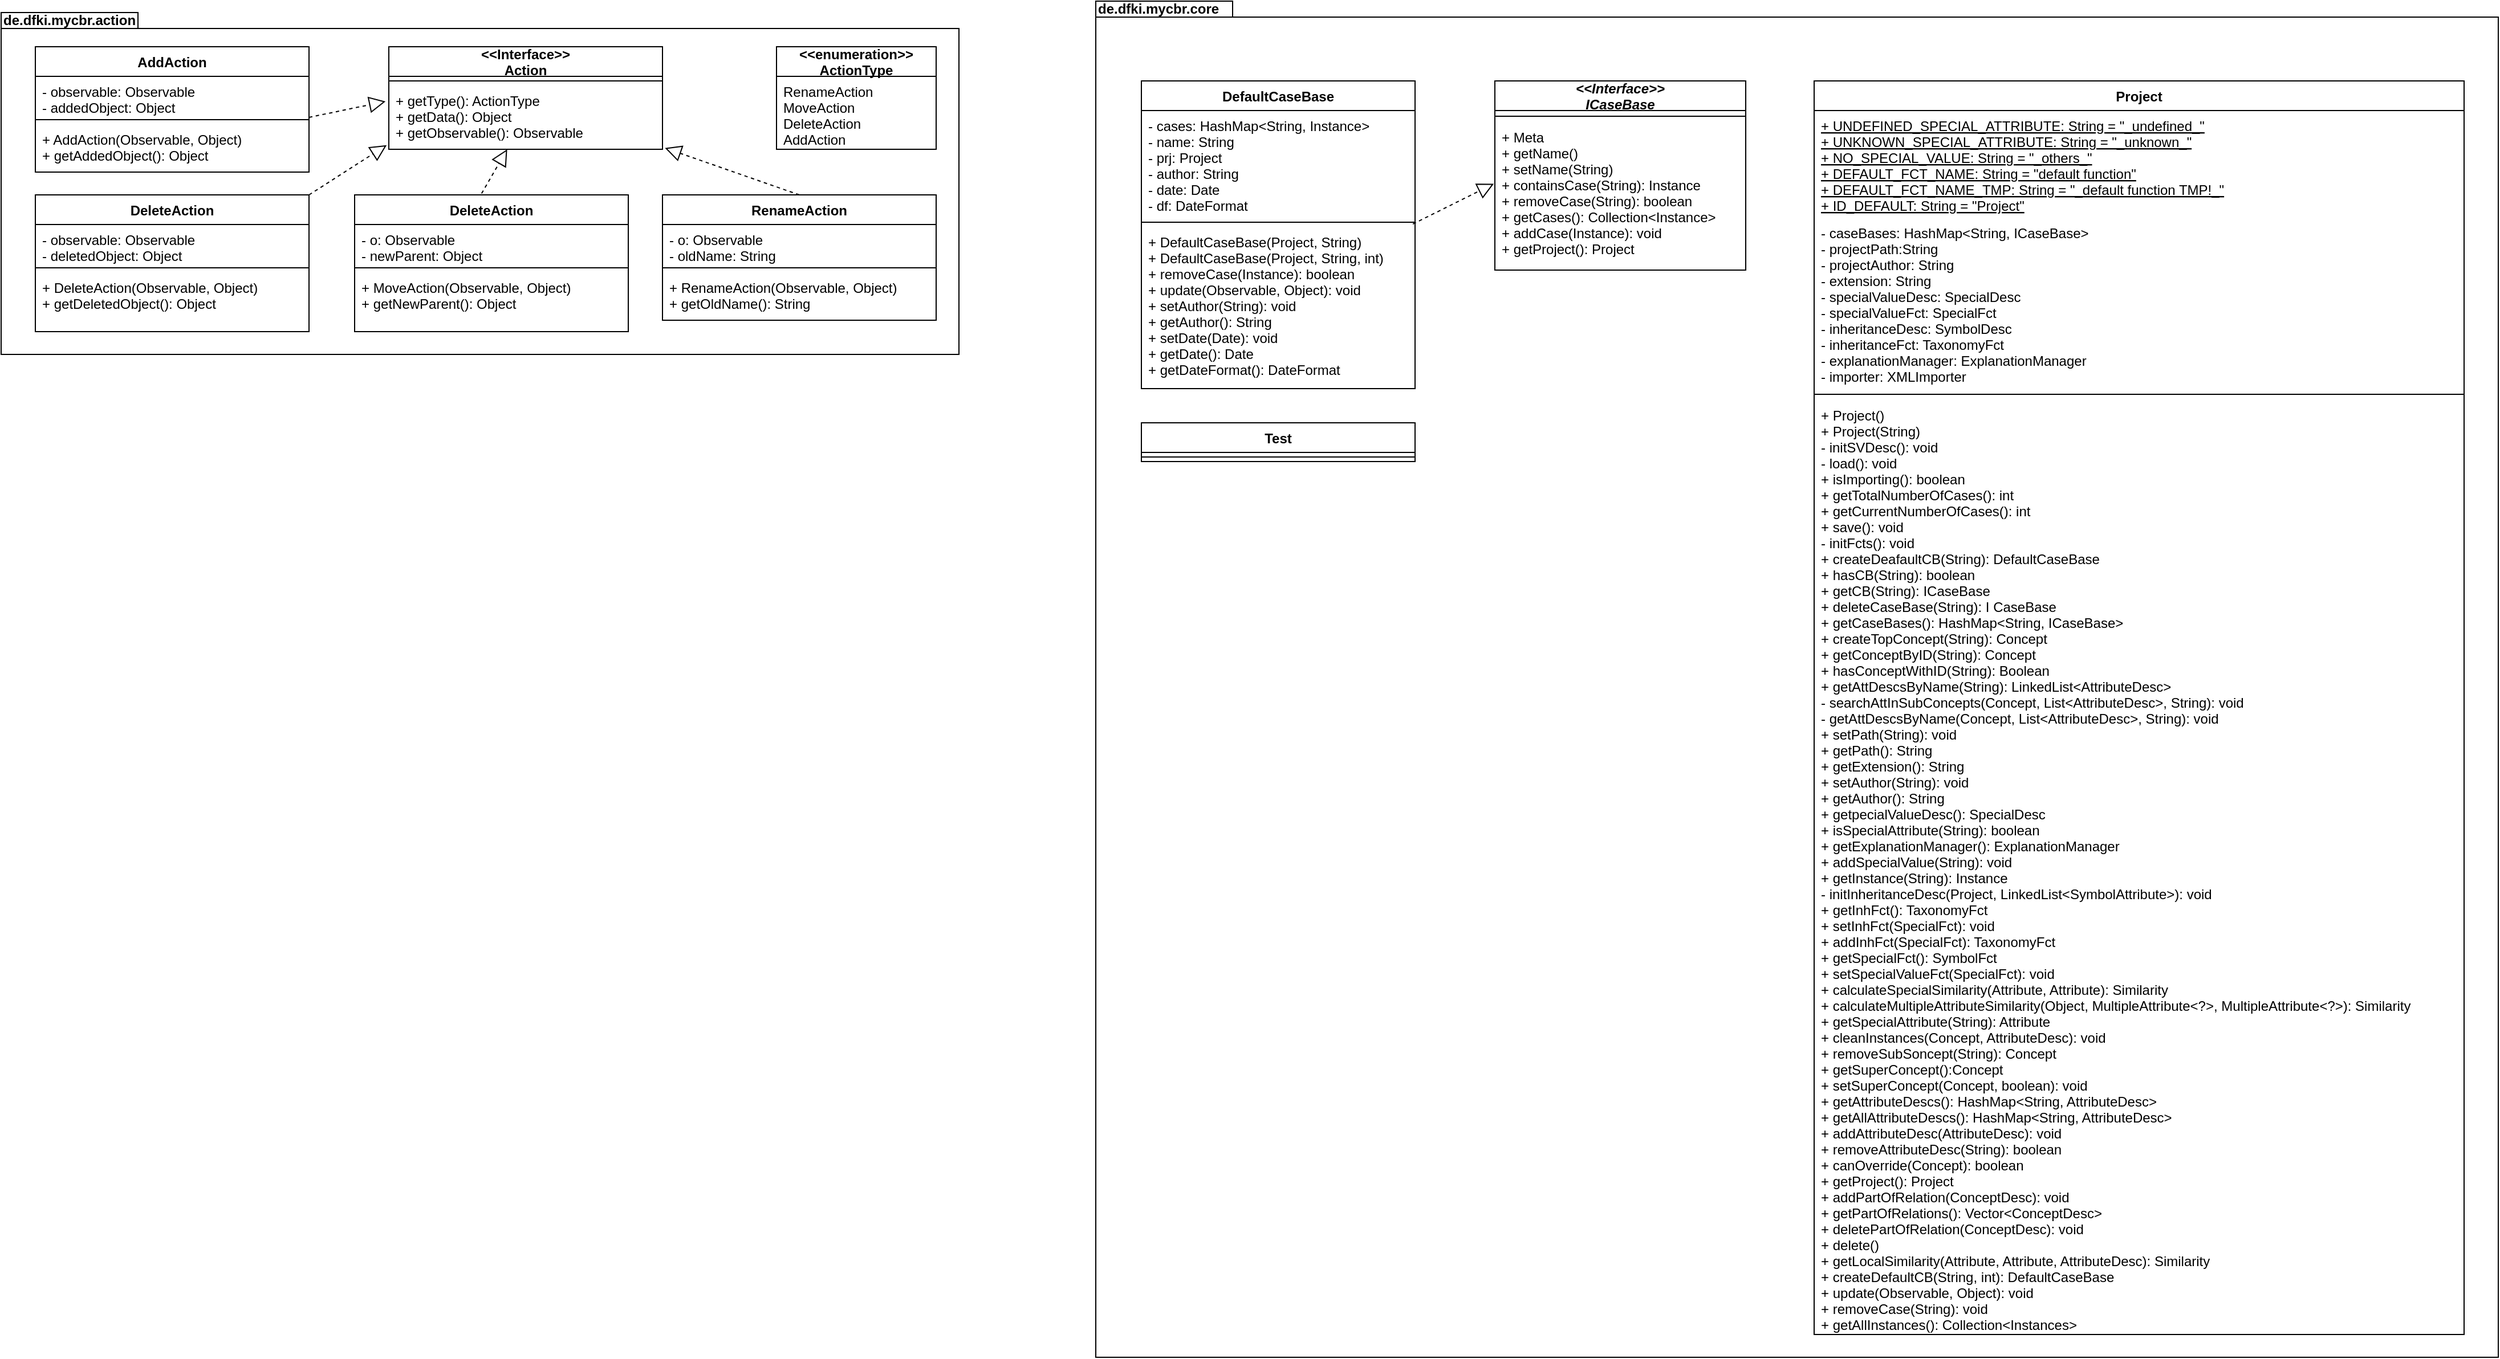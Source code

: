 <mxfile version="15.0.4" type="github"><diagram id="ee18EBXOyEq-dEGFgHTC" name="Page-1"><mxGraphModel dx="2889" dy="1154" grid="1" gridSize="10" guides="1" tooltips="1" connect="1" arrows="1" fold="1" page="1" pageScale="1" pageWidth="827" pageHeight="1169" math="0" shadow="0"><root><mxCell id="0"/><mxCell id="1" parent="0"/><mxCell id="pbR3uyqQSh66m5jHqkTy-1" value="de.dfki.mycbr.core" style="shape=folder;fontStyle=1;spacingTop=-7;tabWidth=120;tabHeight=14;tabPosition=left;html=1;verticalAlign=top;align=left;horizontal=1;labelPosition=center;verticalLabelPosition=middle;" parent="1" vertex="1"><mxGeometry x="300" y="50" width="1230" height="1190" as="geometry"/></mxCell><mxCell id="pbR3uyqQSh66m5jHqkTy-2" value="DefaultCaseBase" style="swimlane;fontStyle=1;align=center;verticalAlign=top;childLayout=stackLayout;horizontal=1;startSize=26;horizontalStack=0;resizeParent=1;resizeParentMax=0;resizeLast=0;collapsible=1;marginBottom=0;" parent="1" vertex="1"><mxGeometry x="340" y="120" width="240" height="270" as="geometry"/></mxCell><mxCell id="pbR3uyqQSh66m5jHqkTy-3" value="- cases: HashMap&lt;String, Instance&gt;&#10;- name: String&#10;- prj: Project&#10;- author: String&#10;- date: Date&#10;- df: DateFormat" style="text;strokeColor=none;fillColor=none;align=left;verticalAlign=top;spacingLeft=4;spacingRight=4;overflow=hidden;rotatable=0;points=[[0,0.5],[1,0.5]];portConstraint=eastwest;" parent="pbR3uyqQSh66m5jHqkTy-2" vertex="1"><mxGeometry y="26" width="240" height="94" as="geometry"/></mxCell><mxCell id="pbR3uyqQSh66m5jHqkTy-4" value="" style="line;strokeWidth=1;fillColor=none;align=left;verticalAlign=middle;spacingTop=-1;spacingLeft=3;spacingRight=3;rotatable=0;labelPosition=right;points=[];portConstraint=eastwest;" parent="pbR3uyqQSh66m5jHqkTy-2" vertex="1"><mxGeometry y="120" width="240" height="8" as="geometry"/></mxCell><mxCell id="pbR3uyqQSh66m5jHqkTy-5" value="+ DefaultCaseBase(Project, String)&#10;+ DefaultCaseBase(Project, String, int)&#10;+ removeCase(Instance): boolean&#10;+ update(Observable, Object): void&#10;+ setAuthor(String): void&#10;+ getAuthor(): String&#10;+ setDate(Date): void&#10;+ getDate(): Date&#10;+ getDateFormat(): DateFormat&#10;" style="text;strokeColor=none;fillColor=none;align=left;verticalAlign=top;spacingLeft=4;spacingRight=4;overflow=hidden;rotatable=0;points=[[0,0.5],[1,0.5]];portConstraint=eastwest;" parent="pbR3uyqQSh66m5jHqkTy-2" vertex="1"><mxGeometry y="128" width="240" height="142" as="geometry"/></mxCell><mxCell id="pbR3uyqQSh66m5jHqkTy-6" value="&lt;&lt;Interface&gt;&gt;&#10;ICaseBase" style="swimlane;fontStyle=3;align=center;verticalAlign=middle;childLayout=stackLayout;horizontal=1;startSize=26;horizontalStack=0;resizeParent=1;resizeParentMax=0;resizeLast=0;collapsible=1;marginBottom=0;" parent="1" vertex="1"><mxGeometry x="650" y="120" width="220" height="166" as="geometry"/></mxCell><mxCell id="pbR3uyqQSh66m5jHqkTy-7" value="" style="line;strokeWidth=1;fillColor=none;align=left;verticalAlign=middle;spacingTop=-1;spacingLeft=3;spacingRight=3;rotatable=0;labelPosition=right;points=[];portConstraint=eastwest;" parent="pbR3uyqQSh66m5jHqkTy-6" vertex="1"><mxGeometry y="26" width="220" height="10" as="geometry"/></mxCell><mxCell id="pbR3uyqQSh66m5jHqkTy-8" value="+ Meta&#10;+ getName()&#10;+ setName(String)&#10;+ containsCase(String): Instance&#10;+ removeCase(String): boolean&#10;+ getCases(): Collection&lt;Instance&gt;&#10;+ addCase(Instance): void&#10;+ getProject(): Project" style="text;strokeColor=none;fillColor=none;align=left;verticalAlign=top;spacingLeft=4;spacingRight=4;overflow=hidden;rotatable=0;points=[[0,0.5],[1,0.5]];portConstraint=eastwest;" parent="pbR3uyqQSh66m5jHqkTy-6" vertex="1"><mxGeometry y="36" width="220" height="130" as="geometry"/></mxCell><mxCell id="pbR3uyqQSh66m5jHqkTy-9" value="" style="endArrow=block;dashed=1;endFill=0;endSize=12;html=1;exitX=0.992;exitY=-0.017;exitDx=0;exitDy=0;exitPerimeter=0;entryX=-0.004;entryY=0.417;entryDx=0;entryDy=0;entryPerimeter=0;" parent="1" source="pbR3uyqQSh66m5jHqkTy-5" target="pbR3uyqQSh66m5jHqkTy-8" edge="1"><mxGeometry width="160" relative="1" as="geometry"><mxPoint x="590" y="242" as="sourcePoint"/><mxPoint x="692" y="253.71" as="targetPoint"/></mxGeometry></mxCell><mxCell id="pbR3uyqQSh66m5jHqkTy-10" value="Project" style="swimlane;fontStyle=1;align=center;verticalAlign=top;childLayout=stackLayout;horizontal=1;startSize=26;horizontalStack=0;resizeParent=1;resizeParentMax=0;resizeLast=0;collapsible=1;marginBottom=0;" parent="1" vertex="1"><mxGeometry x="930" y="120" width="570" height="1100" as="geometry"/></mxCell><mxCell id="pbR3uyqQSh66m5jHqkTy-11" value="+ UNDEFINED_SPECIAL_ATTRIBUTE: String = &quot;_undefined_&quot;&#10;+ UNKNOWN_SPECIAL_ATTRIBUTE: String = &quot;_unknown_&quot;&#10;+ NO_SPECIAL_VALUE: String = &quot;_others_&quot;&#10;+ DEFAULT_FCT_NAME: String = &quot;default function&quot;&#10;+ DEFAULT_FCT_NAME_TMP: String = &quot;_default function TMP!_&quot;&#10;+ ID_DEFAULT: String = &quot;Project&quot;&#10;" style="text;strokeColor=none;fillColor=none;align=left;verticalAlign=top;spacingLeft=4;spacingRight=4;overflow=hidden;rotatable=0;points=[[0,0.5],[1,0.5]];portConstraint=eastwest;fontStyle=4" parent="pbR3uyqQSh66m5jHqkTy-10" vertex="1"><mxGeometry y="26" width="570" height="94" as="geometry"/></mxCell><mxCell id="pbR3uyqQSh66m5jHqkTy-12" value="- caseBases: HashMap&lt;String, ICaseBase&gt;&#10;- projectPath:String&#10;- projectAuthor: String&#10;- extension: String&#10;- specialValueDesc: SpecialDesc&#10;- specialValueFct: SpecialFct&#10;- inheritanceDesc: SymbolDesc&#10;- inheritanceFct: TaxonomyFct&#10;- explanationManager: ExplanationManager&#10;- importer: XMLImporter" style="text;strokeColor=none;fillColor=none;align=left;verticalAlign=top;spacingLeft=4;spacingRight=4;overflow=hidden;rotatable=0;points=[[0,0.5],[1,0.5]];portConstraint=eastwest;" parent="pbR3uyqQSh66m5jHqkTy-10" vertex="1"><mxGeometry y="120" width="570" height="150" as="geometry"/></mxCell><mxCell id="pbR3uyqQSh66m5jHqkTy-13" value="" style="line;strokeWidth=1;fillColor=none;align=left;verticalAlign=middle;spacingTop=-1;spacingLeft=3;spacingRight=3;rotatable=0;labelPosition=right;points=[];portConstraint=eastwest;" parent="pbR3uyqQSh66m5jHqkTy-10" vertex="1"><mxGeometry y="270" width="570" height="10" as="geometry"/></mxCell><mxCell id="pbR3uyqQSh66m5jHqkTy-14" value="+ Project()&#10;+ Project(String) &#10;- initSVDesc(): void&#10;- load(): void&#10;+ isImporting(): boolean&#10;+ getTotalNumberOfCases(): int&#10;+ getCurrentNumberOfCases(): int&#10;+ save(): void&#10;- initFcts(): void&#10;+ createDeafaultCB(String): DefaultCaseBase&#10;+ hasCB(String): boolean&#10;+ getCB(String): ICaseBase&#10;+ deleteCaseBase(String): I CaseBase&#10;+ getCaseBases(): HashMap&lt;String, ICaseBase&gt;&#10;+ createTopConcept(String): Concept&#10;+ getConceptByID(String): Concept&#10;+ hasConceptWithID(String): Boolean&#10;+ getAttDescsByName(String): LinkedList&lt;AttributeDesc&gt;&#10;- searchAttInSubConcepts(Concept, List&lt;AttributeDesc&gt;, String): void&#10;- getAttDescsByName(Concept, List&lt;AttributeDesc&gt;, String): void&#10;+ setPath(String): void&#10;+ getPath(): String&#10;+ getExtension(): String&#10;+ setAuthor(String): void&#10;+ getAuthor(): String&#10;+ getpecialValueDesc(): SpecialDesc&#10;+ isSpecialAttribute(String): boolean&#10;+ getExplanationManager(): ExplanationManager&#10;+ addSpecialValue(String): void&#10;+ getInstance(String): Instance&#10;- initInheritanceDesc(Project, LinkedList&lt;SymbolAttribute&gt;): void&#10;+ getInhFct(): TaxonomyFct&#10;+ setInhFct(SpecialFct): void&#10;+ addInhFct(SpecialFct): TaxonomyFct&#10;+ getSpecialFct(): SymbolFct&#10;+ setSpecialValueFct(SpecialFct): void&#10;+ calculateSpecialSimilarity(Attribute, Attribute): Similarity&#10;+ calculateMultipleAttributeSimilarity(Object, MultipleAttribute&lt;?&gt;, MultipleAttribute&lt;?&gt;): Similarity&#10;+ getSpecialAttribute(String): Attribute&#10;+ cleanInstances(Concept, AttributeDesc): void&#10;+ removeSubSoncept(String): Concept&#10;+ getSuperConcept():Concept&#10;+ setSuperConcept(Concept, boolean): void&#10;+ getAttributeDescs(): HashMap&lt;String, AttributeDesc&gt;&#10;+ getAllAttributeDescs(): HashMap&lt;String, AttributeDesc&gt;&#10;+ addAttributeDesc(AttributeDesc): void&#10;+ removeAttributeDesc(String): boolean&#10;+ canOverride(Concept): boolean&#10;+ getProject(): Project&#10;+ addPartOfRelation(ConceptDesc): void&#10;+ getPartOfRelations(): Vector&lt;ConceptDesc&gt;&#10;+ deletePartOfRelation(ConceptDesc): void&#10;+ delete()&#10;+ getLocalSimilarity(Attribute, Attribute, AttributeDesc): Similarity&#10;+ createDefaultCB(String, int): DefaultCaseBase&#10;+ update(Observable, Object): void&#10;+ removeCase(String): void&#10;+ getAllInstances(): Collection&lt;Instances&gt;" style="text;strokeColor=none;fillColor=none;align=left;verticalAlign=top;spacingLeft=4;spacingRight=4;overflow=hidden;rotatable=0;points=[[0,0.5],[1,0.5]];portConstraint=eastwest;" parent="pbR3uyqQSh66m5jHqkTy-10" vertex="1"><mxGeometry y="280" width="570" height="820" as="geometry"/></mxCell><mxCell id="pbR3uyqQSh66m5jHqkTy-15" value="Test" style="swimlane;fontStyle=1;align=center;verticalAlign=top;childLayout=stackLayout;horizontal=1;startSize=26;horizontalStack=0;resizeParent=1;resizeParentMax=0;resizeLast=0;collapsible=1;marginBottom=0;" parent="1" vertex="1"><mxGeometry x="340" y="420" width="240" height="34" as="geometry"/></mxCell><mxCell id="pbR3uyqQSh66m5jHqkTy-16" value="" style="line;strokeWidth=1;fillColor=none;align=left;verticalAlign=middle;spacingTop=-1;spacingLeft=3;spacingRight=3;rotatable=0;labelPosition=right;points=[];portConstraint=eastwest;" parent="pbR3uyqQSh66m5jHqkTy-15" vertex="1"><mxGeometry y="26" width="240" height="8" as="geometry"/></mxCell><mxCell id="pbR3uyqQSh66m5jHqkTy-17" value="de.dfki.mycbr.action" style="shape=folder;fontStyle=1;spacingTop=-7;tabWidth=120;tabHeight=14;tabPosition=left;html=1;verticalAlign=top;align=left;horizontal=1;labelPosition=center;verticalLabelPosition=middle;" parent="1" vertex="1"><mxGeometry x="-660" y="60" width="840" height="300" as="geometry"/></mxCell><mxCell id="pbR3uyqQSh66m5jHqkTy-18" value="&lt;&lt;Interface&gt;&gt;&#10;Action" style="swimlane;fontStyle=1;align=center;verticalAlign=middle;childLayout=stackLayout;horizontal=1;startSize=26;horizontalStack=0;resizeParent=1;resizeParentMax=0;resizeLast=0;collapsible=1;marginBottom=0;" parent="1" vertex="1"><mxGeometry x="-320" y="90" width="240" height="90" as="geometry"/></mxCell><mxCell id="pbR3uyqQSh66m5jHqkTy-19" value="" style="line;strokeWidth=1;fillColor=none;align=left;verticalAlign=middle;spacingTop=-1;spacingLeft=3;spacingRight=3;rotatable=0;labelPosition=right;points=[];portConstraint=eastwest;" parent="pbR3uyqQSh66m5jHqkTy-18" vertex="1"><mxGeometry y="26" width="240" height="8" as="geometry"/></mxCell><mxCell id="pbR3uyqQSh66m5jHqkTy-20" value="+ getType(): ActionType&#10;+ getData(): Object&#10;+ getObservable(): Observable" style="text;strokeColor=none;fillColor=none;align=left;verticalAlign=top;spacingLeft=4;spacingRight=4;overflow=hidden;rotatable=0;points=[[0,0.5],[1,0.5]];portConstraint=eastwest;" parent="pbR3uyqQSh66m5jHqkTy-18" vertex="1"><mxGeometry y="34" width="240" height="56" as="geometry"/></mxCell><mxCell id="pbR3uyqQSh66m5jHqkTy-21" value="&lt;&lt;enumeration&gt;&gt;&#10;ActionType" style="swimlane;fontStyle=1;align=center;verticalAlign=middle;childLayout=stackLayout;horizontal=1;startSize=26;horizontalStack=0;resizeParent=1;resizeParentMax=0;resizeLast=0;collapsible=1;marginBottom=0;" parent="1" vertex="1"><mxGeometry x="20" y="90" width="140" height="90" as="geometry"/></mxCell><mxCell id="pbR3uyqQSh66m5jHqkTy-22" value="RenameAction&#10;MoveAction&#10;DeleteAction&#10;AddAction&#10;" style="text;strokeColor=none;fillColor=none;align=left;verticalAlign=top;spacingLeft=4;spacingRight=4;overflow=hidden;rotatable=0;points=[[0,0.5],[1,0.5]];portConstraint=eastwest;" parent="pbR3uyqQSh66m5jHqkTy-21" vertex="1"><mxGeometry y="26" width="140" height="64" as="geometry"/></mxCell><mxCell id="pbR3uyqQSh66m5jHqkTy-23" value="AddAction" style="swimlane;fontStyle=1;align=center;verticalAlign=top;childLayout=stackLayout;horizontal=1;startSize=26;horizontalStack=0;resizeParent=1;resizeParentMax=0;resizeLast=0;collapsible=1;marginBottom=0;" parent="1" vertex="1"><mxGeometry x="-630" y="90" width="240" height="110" as="geometry"/></mxCell><mxCell id="pbR3uyqQSh66m5jHqkTy-24" value="- observable: Observable&#10;- addedObject: Object" style="text;strokeColor=none;fillColor=none;align=left;verticalAlign=top;spacingLeft=4;spacingRight=4;overflow=hidden;rotatable=0;points=[[0,0.5],[1,0.5]];portConstraint=eastwest;" parent="pbR3uyqQSh66m5jHqkTy-23" vertex="1"><mxGeometry y="26" width="240" height="34" as="geometry"/></mxCell><mxCell id="pbR3uyqQSh66m5jHqkTy-25" value="" style="line;strokeWidth=1;fillColor=none;align=left;verticalAlign=middle;spacingTop=-1;spacingLeft=3;spacingRight=3;rotatable=0;labelPosition=right;points=[];portConstraint=eastwest;" parent="pbR3uyqQSh66m5jHqkTy-23" vertex="1"><mxGeometry y="60" width="240" height="8" as="geometry"/></mxCell><mxCell id="pbR3uyqQSh66m5jHqkTy-26" value="+ AddAction(Observable, Object)&#10;+ getAddedObject(): Object" style="text;strokeColor=none;fillColor=none;align=left;verticalAlign=top;spacingLeft=4;spacingRight=4;overflow=hidden;rotatable=0;points=[[0,0.5],[1,0.5]];portConstraint=eastwest;" parent="pbR3uyqQSh66m5jHqkTy-23" vertex="1"><mxGeometry y="68" width="240" height="42" as="geometry"/></mxCell><mxCell id="pbR3uyqQSh66m5jHqkTy-27" value="DeleteAction" style="swimlane;fontStyle=1;align=center;verticalAlign=top;childLayout=stackLayout;horizontal=1;startSize=26;horizontalStack=0;resizeParent=1;resizeParentMax=0;resizeLast=0;collapsible=1;marginBottom=0;" parent="1" vertex="1"><mxGeometry x="-630" y="220" width="240" height="120" as="geometry"/></mxCell><mxCell id="pbR3uyqQSh66m5jHqkTy-28" value="- observable: Observable&#10;- deletedObject: Object" style="text;strokeColor=none;fillColor=none;align=left;verticalAlign=top;spacingLeft=4;spacingRight=4;overflow=hidden;rotatable=0;points=[[0,0.5],[1,0.5]];portConstraint=eastwest;" parent="pbR3uyqQSh66m5jHqkTy-27" vertex="1"><mxGeometry y="26" width="240" height="34" as="geometry"/></mxCell><mxCell id="pbR3uyqQSh66m5jHqkTy-29" value="" style="line;strokeWidth=1;fillColor=none;align=left;verticalAlign=middle;spacingTop=-1;spacingLeft=3;spacingRight=3;rotatable=0;labelPosition=right;points=[];portConstraint=eastwest;" parent="pbR3uyqQSh66m5jHqkTy-27" vertex="1"><mxGeometry y="60" width="240" height="8" as="geometry"/></mxCell><mxCell id="pbR3uyqQSh66m5jHqkTy-30" value="+ DeleteAction(Observable, Object)&#10;+ getDeletedObject(): Object" style="text;strokeColor=none;fillColor=none;align=left;verticalAlign=top;spacingLeft=4;spacingRight=4;overflow=hidden;rotatable=0;points=[[0,0.5],[1,0.5]];portConstraint=eastwest;" parent="pbR3uyqQSh66m5jHqkTy-27" vertex="1"><mxGeometry y="68" width="240" height="52" as="geometry"/></mxCell><mxCell id="pbR3uyqQSh66m5jHqkTy-31" value="DeleteAction" style="swimlane;fontStyle=1;align=center;verticalAlign=top;childLayout=stackLayout;horizontal=1;startSize=26;horizontalStack=0;resizeParent=1;resizeParentMax=0;resizeLast=0;collapsible=1;marginBottom=0;" parent="1" vertex="1"><mxGeometry x="-350" y="220" width="240" height="120" as="geometry"/></mxCell><mxCell id="pbR3uyqQSh66m5jHqkTy-32" value="- o: Observable&#10;- newParent: Object" style="text;strokeColor=none;fillColor=none;align=left;verticalAlign=top;spacingLeft=4;spacingRight=4;overflow=hidden;rotatable=0;points=[[0,0.5],[1,0.5]];portConstraint=eastwest;" parent="pbR3uyqQSh66m5jHqkTy-31" vertex="1"><mxGeometry y="26" width="240" height="34" as="geometry"/></mxCell><mxCell id="pbR3uyqQSh66m5jHqkTy-33" value="" style="line;strokeWidth=1;fillColor=none;align=left;verticalAlign=middle;spacingTop=-1;spacingLeft=3;spacingRight=3;rotatable=0;labelPosition=right;points=[];portConstraint=eastwest;" parent="pbR3uyqQSh66m5jHqkTy-31" vertex="1"><mxGeometry y="60" width="240" height="8" as="geometry"/></mxCell><mxCell id="pbR3uyqQSh66m5jHqkTy-34" value="+ MoveAction(Observable, Object)&#10;+ getNewParent(): Object&#10;" style="text;strokeColor=none;fillColor=none;align=left;verticalAlign=top;spacingLeft=4;spacingRight=4;overflow=hidden;rotatable=0;points=[[0,0.5],[1,0.5]];portConstraint=eastwest;" parent="pbR3uyqQSh66m5jHqkTy-31" vertex="1"><mxGeometry y="68" width="240" height="52" as="geometry"/></mxCell><mxCell id="pbR3uyqQSh66m5jHqkTy-35" value="RenameAction" style="swimlane;fontStyle=1;align=center;verticalAlign=top;childLayout=stackLayout;horizontal=1;startSize=26;horizontalStack=0;resizeParent=1;resizeParentMax=0;resizeLast=0;collapsible=1;marginBottom=0;" parent="1" vertex="1"><mxGeometry x="-80" y="220" width="240" height="110" as="geometry"/></mxCell><mxCell id="pbR3uyqQSh66m5jHqkTy-36" value="- o: Observable&#10;- oldName: String" style="text;strokeColor=none;fillColor=none;align=left;verticalAlign=top;spacingLeft=4;spacingRight=4;overflow=hidden;rotatable=0;points=[[0,0.5],[1,0.5]];portConstraint=eastwest;" parent="pbR3uyqQSh66m5jHqkTy-35" vertex="1"><mxGeometry y="26" width="240" height="34" as="geometry"/></mxCell><mxCell id="pbR3uyqQSh66m5jHqkTy-37" value="" style="line;strokeWidth=1;fillColor=none;align=left;verticalAlign=middle;spacingTop=-1;spacingLeft=3;spacingRight=3;rotatable=0;labelPosition=right;points=[];portConstraint=eastwest;" parent="pbR3uyqQSh66m5jHqkTy-35" vertex="1"><mxGeometry y="60" width="240" height="8" as="geometry"/></mxCell><mxCell id="pbR3uyqQSh66m5jHqkTy-38" value="+ RenameAction(Observable, Object)&#10;+ getOldName(): String&#10;" style="text;strokeColor=none;fillColor=none;align=left;verticalAlign=top;spacingLeft=4;spacingRight=4;overflow=hidden;rotatable=0;points=[[0,0.5],[1,0.5]];portConstraint=eastwest;" parent="pbR3uyqQSh66m5jHqkTy-35" vertex="1"><mxGeometry y="68" width="240" height="42" as="geometry"/></mxCell><mxCell id="pbR3uyqQSh66m5jHqkTy-39" value="" style="endArrow=block;dashed=1;endFill=0;endSize=12;html=1;entryX=-0.012;entryY=0.25;entryDx=0;entryDy=0;entryPerimeter=0;" parent="1" target="pbR3uyqQSh66m5jHqkTy-20" edge="1"><mxGeometry width="160" relative="1" as="geometry"><mxPoint x="-390" y="152" as="sourcePoint"/><mxPoint x="-230" y="179" as="targetPoint"/></mxGeometry></mxCell><mxCell id="pbR3uyqQSh66m5jHqkTy-40" value="" style="endArrow=block;dashed=1;endFill=0;endSize=12;html=1;entryX=-0.008;entryY=0.935;entryDx=0;entryDy=0;entryPerimeter=0;exitX=1;exitY=0;exitDx=0;exitDy=0;" parent="1" source="pbR3uyqQSh66m5jHqkTy-27" target="pbR3uyqQSh66m5jHqkTy-20" edge="1"><mxGeometry width="160" relative="1" as="geometry"><mxPoint x="-380" y="162" as="sourcePoint"/><mxPoint x="-312.88" y="148" as="targetPoint"/></mxGeometry></mxCell><mxCell id="pbR3uyqQSh66m5jHqkTy-41" value="" style="endArrow=block;dashed=1;endFill=0;endSize=12;html=1;exitX=0.464;exitY=-0.01;exitDx=0;exitDy=0;exitPerimeter=0;" parent="1" source="pbR3uyqQSh66m5jHqkTy-31" target="pbR3uyqQSh66m5jHqkTy-20" edge="1"><mxGeometry width="160" relative="1" as="geometry"><mxPoint x="-380" y="230" as="sourcePoint"/><mxPoint x="-311.92" y="186.36" as="targetPoint"/></mxGeometry></mxCell><mxCell id="pbR3uyqQSh66m5jHqkTy-42" value="" style="endArrow=block;dashed=1;endFill=0;endSize=12;html=1;entryX=1.009;entryY=0.979;entryDx=0;entryDy=0;entryPerimeter=0;exitX=0.5;exitY=0;exitDx=0;exitDy=0;" parent="1" source="pbR3uyqQSh66m5jHqkTy-35" target="pbR3uyqQSh66m5jHqkTy-20" edge="1"><mxGeometry width="160" relative="1" as="geometry"><mxPoint x="-220.15" y="230" as="sourcePoint"/><mxPoint x="-220.24" y="193.808" as="targetPoint"/></mxGeometry></mxCell></root></mxGraphModel></diagram></mxfile>